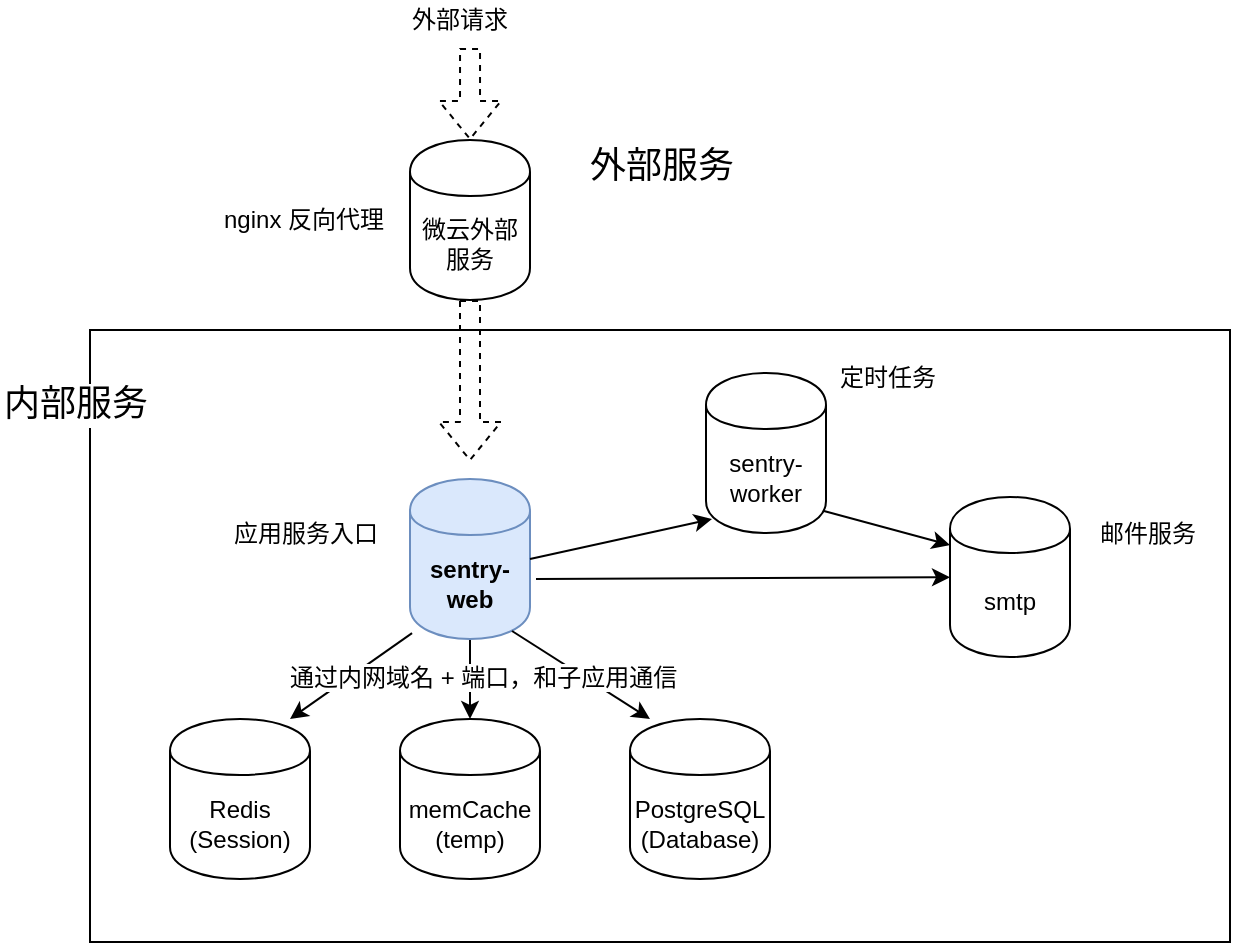 <mxfile version="11.0.5" type="github"><diagram id="Vl3AqCACrDuWdWgUDRGN" name="Page-1"><mxGraphModel dx="946" dy="526" grid="1" gridSize="10" guides="1" tooltips="1" connect="1" arrows="1" fold="1" page="1" pageScale="1" pageWidth="827" pageHeight="1169" math="0" shadow="0"><root><mxCell id="0"/><mxCell id="1" parent="0"/><mxCell id="-Biz1Rw3bWC52bQizXnT-31" value="" style="rounded=1;whiteSpace=wrap;html=1;labelBackgroundColor=#ffffff;arcSize=0;fillColor=none;" vertex="1" parent="1"><mxGeometry x="170" y="205" width="570" height="306" as="geometry"/></mxCell><mxCell id="-Biz1Rw3bWC52bQizXnT-14" value="" style="endArrow=classic;html=1;exitX=0.017;exitY=0.963;exitDx=0;exitDy=0;exitPerimeter=0;" edge="1" parent="1" source="-Biz1Rw3bWC52bQizXnT-1"><mxGeometry width="50" height="50" relative="1" as="geometry"><mxPoint x="271" y="355.5" as="sourcePoint"/><mxPoint x="270" y="399.5" as="targetPoint"/></mxGeometry></mxCell><mxCell id="-Biz1Rw3bWC52bQizXnT-12" value="" style="edgeStyle=orthogonalEdgeStyle;rounded=0;orthogonalLoop=1;jettySize=auto;html=1;" edge="1" parent="1" source="-Biz1Rw3bWC52bQizXnT-1" target="-Biz1Rw3bWC52bQizXnT-4"><mxGeometry relative="1" as="geometry"/></mxCell><mxCell id="-Biz1Rw3bWC52bQizXnT-1" value="sentry-web" style="shape=cylinder;whiteSpace=wrap;html=1;boundedLbl=1;backgroundOutline=1;fontStyle=1;fillColor=#dae8fc;strokeColor=#6c8ebf;" vertex="1" parent="1"><mxGeometry x="330" y="279.5" width="60" height="80" as="geometry"/></mxCell><mxCell id="-Biz1Rw3bWC52bQizXnT-2" value="sentry-worker" style="shape=cylinder;whiteSpace=wrap;html=1;boundedLbl=1;backgroundOutline=1;" vertex="1" parent="1"><mxGeometry x="478" y="226.5" width="60" height="80" as="geometry"/></mxCell><mxCell id="-Biz1Rw3bWC52bQizXnT-3" value="PostgreSQL&lt;br&gt;(Database)" style="shape=cylinder;whiteSpace=wrap;html=1;boundedLbl=1;backgroundOutline=1;" vertex="1" parent="1"><mxGeometry x="440" y="399.5" width="70" height="80" as="geometry"/></mxCell><mxCell id="-Biz1Rw3bWC52bQizXnT-4" value="memCache&lt;br&gt;(temp)" style="shape=cylinder;whiteSpace=wrap;html=1;boundedLbl=1;backgroundOutline=1;" vertex="1" parent="1"><mxGeometry x="325" y="399.5" width="70" height="80" as="geometry"/></mxCell><mxCell id="-Biz1Rw3bWC52bQizXnT-5" value="Redis&lt;br&gt;(Session)" style="shape=cylinder;whiteSpace=wrap;html=1;boundedLbl=1;backgroundOutline=1;" vertex="1" parent="1"><mxGeometry x="210" y="399.5" width="70" height="80" as="geometry"/></mxCell><mxCell id="-Biz1Rw3bWC52bQizXnT-13" value="" style="endArrow=classic;html=1;exitX=0.85;exitY=0.95;exitDx=0;exitDy=0;exitPerimeter=0;" edge="1" parent="1" source="-Biz1Rw3bWC52bQizXnT-1"><mxGeometry width="50" height="50" relative="1" as="geometry"><mxPoint x="413" y="384.5" as="sourcePoint"/><mxPoint x="450" y="399.5" as="targetPoint"/></mxGeometry></mxCell><mxCell id="-Biz1Rw3bWC52bQizXnT-15" value="smtp" style="shape=cylinder;whiteSpace=wrap;html=1;boundedLbl=1;backgroundOutline=1;" vertex="1" parent="1"><mxGeometry x="600" y="288.5" width="60" height="80" as="geometry"/></mxCell><mxCell id="-Biz1Rw3bWC52bQizXnT-16" value="" style="endArrow=classic;html=1;exitX=1;exitY=0.5;exitDx=0;exitDy=0;entryX=0.05;entryY=0.913;entryDx=0;entryDy=0;entryPerimeter=0;" edge="1" parent="1" source="-Biz1Rw3bWC52bQizXnT-1" target="-Biz1Rw3bWC52bQizXnT-2"><mxGeometry width="50" height="50" relative="1" as="geometry"><mxPoint x="413" y="314.5" as="sourcePoint"/><mxPoint x="463" y="264.5" as="targetPoint"/></mxGeometry></mxCell><mxCell id="-Biz1Rw3bWC52bQizXnT-17" value="" style="endArrow=classic;html=1;exitX=1.05;exitY=0.625;exitDx=0;exitDy=0;exitPerimeter=0;" edge="1" parent="1" source="-Biz1Rw3bWC52bQizXnT-1" target="-Biz1Rw3bWC52bQizXnT-15"><mxGeometry width="50" height="50" relative="1" as="geometry"><mxPoint x="388" y="349.5" as="sourcePoint"/><mxPoint x="438" y="299.5" as="targetPoint"/></mxGeometry></mxCell><mxCell id="-Biz1Rw3bWC52bQizXnT-18" value="" style="endArrow=classic;html=1;entryX=0;entryY=0.3;entryDx=0;entryDy=0;exitX=0.983;exitY=0.863;exitDx=0;exitDy=0;exitPerimeter=0;" edge="1" parent="1" source="-Biz1Rw3bWC52bQizXnT-2" target="-Biz1Rw3bWC52bQizXnT-15"><mxGeometry width="50" height="50" relative="1" as="geometry"><mxPoint x="540" y="269.5" as="sourcePoint"/><mxPoint x="590" y="309.5" as="targetPoint"/></mxGeometry></mxCell><mxCell id="-Biz1Rw3bWC52bQizXnT-19" value="定时任务" style="text;html=1;resizable=0;points=[];autosize=1;align=left;verticalAlign=top;spacingTop=-4;" vertex="1" parent="1"><mxGeometry x="543" y="218.5" width="60" height="20" as="geometry"/></mxCell><mxCell id="-Biz1Rw3bWC52bQizXnT-20" value="邮件服务" style="text;html=1;resizable=0;points=[];autosize=1;align=left;verticalAlign=top;spacingTop=-4;" vertex="1" parent="1"><mxGeometry x="673" y="296.5" width="60" height="20" as="geometry"/></mxCell><mxCell id="-Biz1Rw3bWC52bQizXnT-21" value="应用服务入口" style="text;html=1;resizable=0;points=[];autosize=1;align=left;verticalAlign=top;spacingTop=-4;" vertex="1" parent="1"><mxGeometry x="240" y="296.5" width="90" height="20" as="geometry"/></mxCell><mxCell id="-Biz1Rw3bWC52bQizXnT-22" value="通过内网域名 + 端口，和子应用通信" style="text;html=1;resizable=0;points=[];autosize=1;align=left;verticalAlign=top;spacingTop=-4;labelBackgroundColor=#ffffff;" vertex="1" parent="1"><mxGeometry x="268" y="368.5" width="210" height="20" as="geometry"/></mxCell><mxCell id="-Biz1Rw3bWC52bQizXnT-23" value="" style="shape=flexArrow;endArrow=classic;html=1;fontColor=#FFD966;dashed=1;" edge="1" parent="1" source="-Biz1Rw3bWC52bQizXnT-28"><mxGeometry width="50" height="50" relative="1" as="geometry"><mxPoint x="361.02" y="245.5" as="sourcePoint"/><mxPoint x="360" y="270.5" as="targetPoint"/></mxGeometry></mxCell><mxCell id="-Biz1Rw3bWC52bQizXnT-24" value="&lt;font color=&quot;#000000&quot;&gt;外部请求&lt;/font&gt;" style="text;html=1;resizable=0;points=[];autosize=1;align=left;verticalAlign=top;spacingTop=-4;fontColor=#FFD966;" vertex="1" parent="1"><mxGeometry x="329" y="40" width="60" height="20" as="geometry"/></mxCell><mxCell id="-Biz1Rw3bWC52bQizXnT-28" value="微云外部服务" style="shape=cylinder;whiteSpace=wrap;html=1;boundedLbl=1;backgroundOutline=1;labelBackgroundColor=#ffffff;fontColor=#000000;" vertex="1" parent="1"><mxGeometry x="330" y="110" width="60" height="80" as="geometry"/></mxCell><mxCell id="-Biz1Rw3bWC52bQizXnT-29" value="" style="shape=flexArrow;endArrow=classic;html=1;fontColor=#FFD966;exitX=0.517;exitY=1.2;exitDx=0;exitDy=0;exitPerimeter=0;dashed=1;" edge="1" parent="1" source="-Biz1Rw3bWC52bQizXnT-24" target="-Biz1Rw3bWC52bQizXnT-28"><mxGeometry width="50" height="50" relative="1" as="geometry"><mxPoint x="360.02" y="64" as="sourcePoint"/><mxPoint x="360" y="231" as="targetPoint"/></mxGeometry></mxCell><mxCell id="-Biz1Rw3bWC52bQizXnT-30" value="nginx 反向代理" style="text;html=1;resizable=0;points=[];autosize=1;align=left;verticalAlign=top;spacingTop=-4;fontColor=#000000;" vertex="1" parent="1"><mxGeometry x="235" y="140" width="100" height="20" as="geometry"/></mxCell><mxCell id="-Biz1Rw3bWC52bQizXnT-32" value="&lt;font style=&quot;font-size: 18px&quot;&gt;内部服务&lt;/font&gt;" style="text;html=1;resizable=0;points=[];autosize=1;align=left;verticalAlign=top;spacingTop=-4;fontColor=#000000;labelBackgroundColor=#ffffff;" vertex="1" parent="1"><mxGeometry x="125" y="228.5" width="90" height="20" as="geometry"/></mxCell><mxCell id="-Biz1Rw3bWC52bQizXnT-33" value="&lt;font style=&quot;font-size: 18px&quot;&gt;外部服务&lt;/font&gt;" style="text;html=1;resizable=0;points=[];autosize=1;align=left;verticalAlign=top;spacingTop=-4;fontColor=#000000;" vertex="1" parent="1"><mxGeometry x="418" y="110" width="90" height="20" as="geometry"/></mxCell></root></mxGraphModel></diagram></mxfile>
